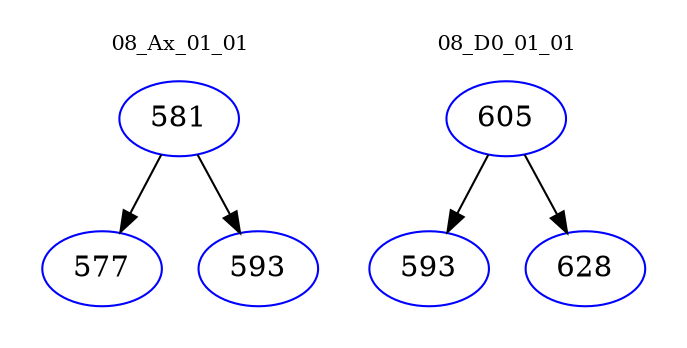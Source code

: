 digraph{
subgraph cluster_0 {
color = white
label = "08_Ax_01_01";
fontsize=10;
T0_581 [label="581", color="blue"]
T0_581 -> T0_577 [color="black"]
T0_577 [label="577", color="blue"]
T0_581 -> T0_593 [color="black"]
T0_593 [label="593", color="blue"]
}
subgraph cluster_1 {
color = white
label = "08_D0_01_01";
fontsize=10;
T1_605 [label="605", color="blue"]
T1_605 -> T1_593 [color="black"]
T1_593 [label="593", color="blue"]
T1_605 -> T1_628 [color="black"]
T1_628 [label="628", color="blue"]
}
}
